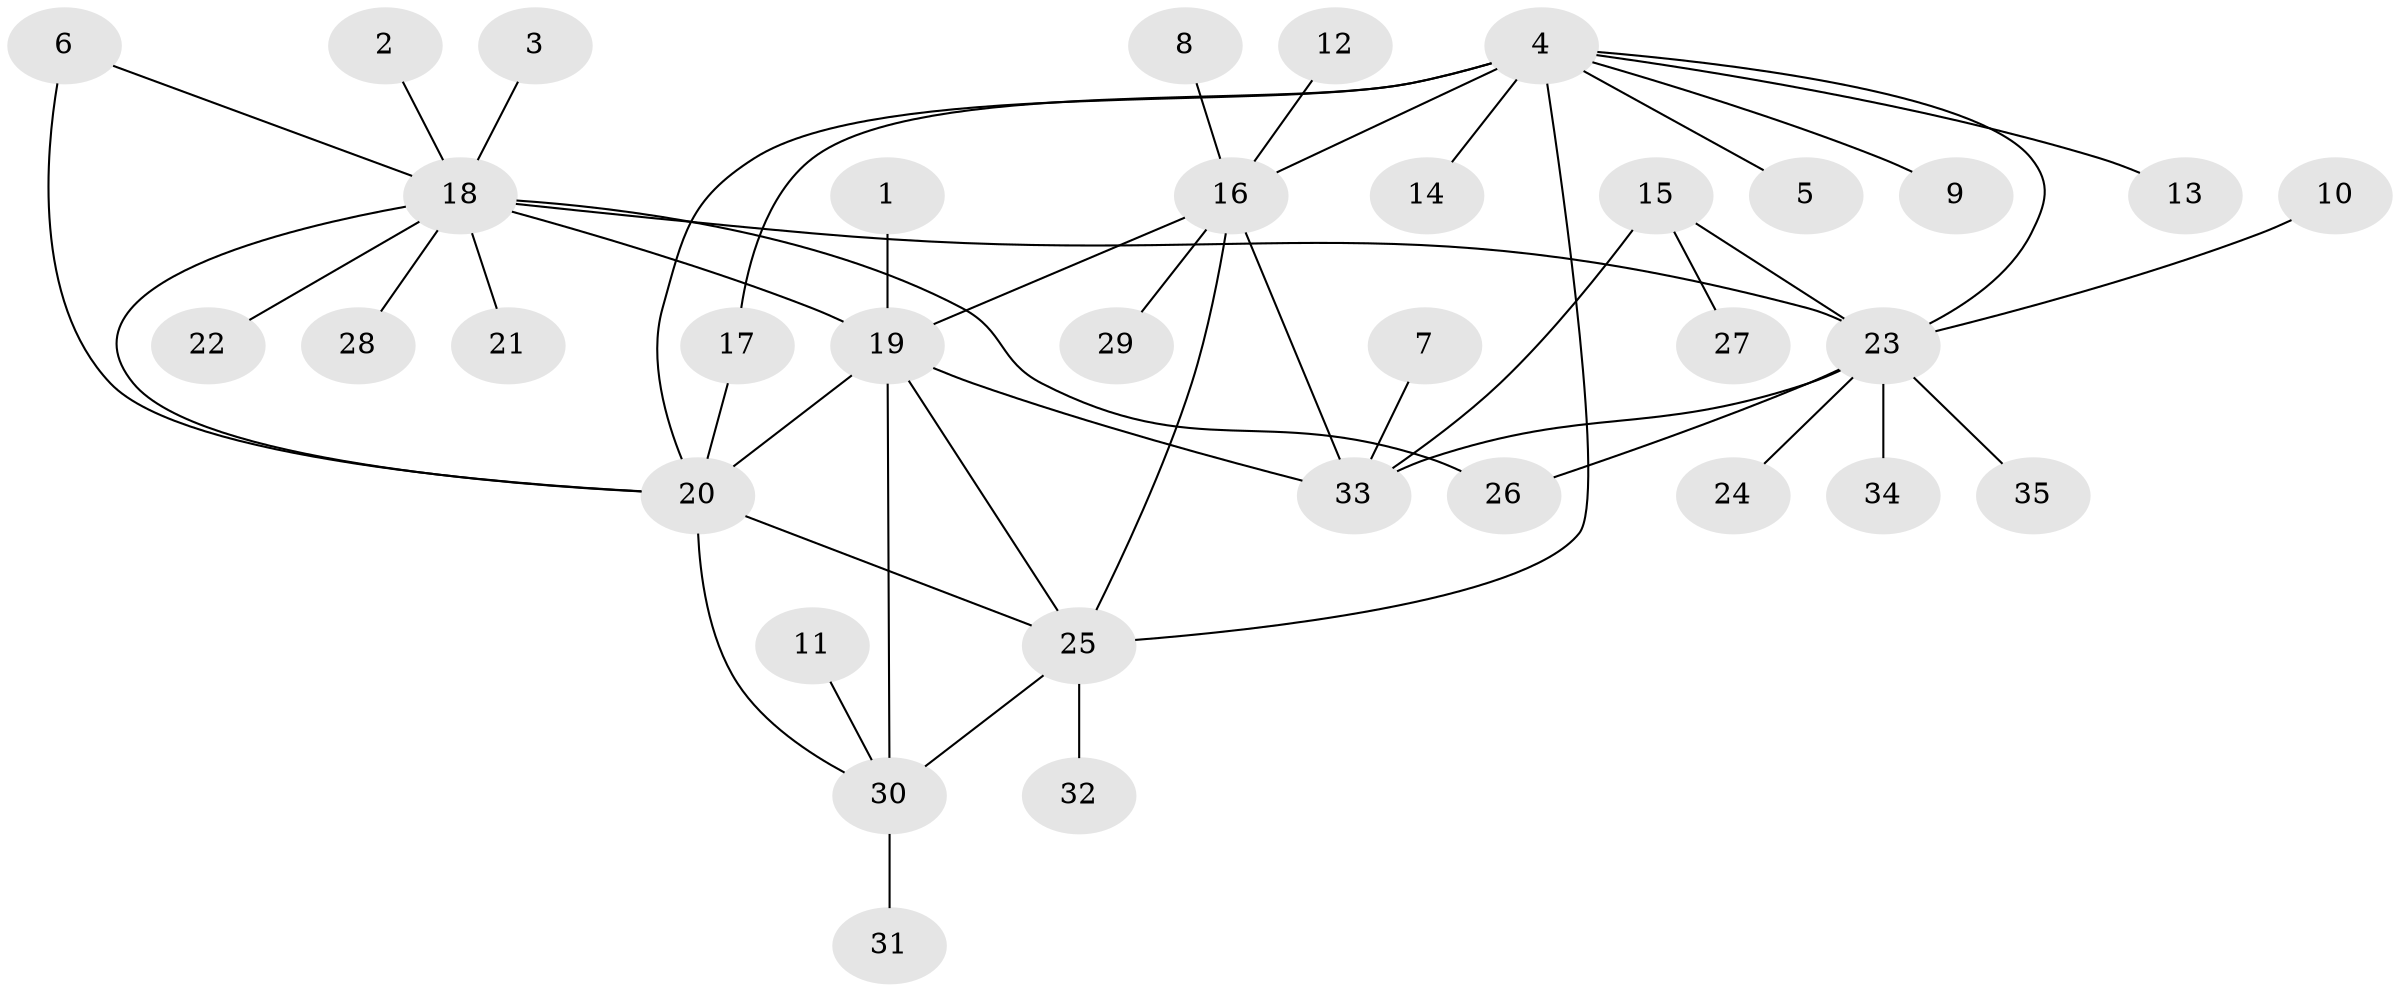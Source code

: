 // original degree distribution, {7: 0.07142857142857142, 2: 0.18571428571428572, 5: 0.02857142857142857, 8: 0.014285714285714285, 4: 0.02857142857142857, 6: 0.02857142857142857, 11: 0.02857142857142857, 3: 0.05714285714285714, 1: 0.5571428571428572}
// Generated by graph-tools (version 1.1) at 2025/26/03/09/25 03:26:48]
// undirected, 35 vertices, 48 edges
graph export_dot {
graph [start="1"]
  node [color=gray90,style=filled];
  1;
  2;
  3;
  4;
  5;
  6;
  7;
  8;
  9;
  10;
  11;
  12;
  13;
  14;
  15;
  16;
  17;
  18;
  19;
  20;
  21;
  22;
  23;
  24;
  25;
  26;
  27;
  28;
  29;
  30;
  31;
  32;
  33;
  34;
  35;
  1 -- 19 [weight=1.0];
  2 -- 18 [weight=1.0];
  3 -- 18 [weight=1.0];
  4 -- 5 [weight=1.0];
  4 -- 9 [weight=1.0];
  4 -- 13 [weight=1.0];
  4 -- 14 [weight=1.0];
  4 -- 16 [weight=1.0];
  4 -- 17 [weight=1.0];
  4 -- 20 [weight=1.0];
  4 -- 23 [weight=1.0];
  4 -- 25 [weight=1.0];
  6 -- 18 [weight=1.0];
  6 -- 20 [weight=1.0];
  7 -- 33 [weight=1.0];
  8 -- 16 [weight=1.0];
  10 -- 23 [weight=1.0];
  11 -- 30 [weight=1.0];
  12 -- 16 [weight=1.0];
  15 -- 23 [weight=1.0];
  15 -- 27 [weight=1.0];
  15 -- 33 [weight=1.0];
  16 -- 19 [weight=2.0];
  16 -- 25 [weight=2.0];
  16 -- 29 [weight=1.0];
  16 -- 33 [weight=1.0];
  17 -- 20 [weight=1.0];
  18 -- 19 [weight=1.0];
  18 -- 20 [weight=1.0];
  18 -- 21 [weight=1.0];
  18 -- 22 [weight=1.0];
  18 -- 23 [weight=1.0];
  18 -- 26 [weight=1.0];
  18 -- 28 [weight=1.0];
  19 -- 20 [weight=1.0];
  19 -- 25 [weight=1.0];
  19 -- 30 [weight=1.0];
  19 -- 33 [weight=1.0];
  20 -- 25 [weight=1.0];
  20 -- 30 [weight=1.0];
  23 -- 24 [weight=1.0];
  23 -- 26 [weight=1.0];
  23 -- 33 [weight=1.0];
  23 -- 34 [weight=1.0];
  23 -- 35 [weight=1.0];
  25 -- 30 [weight=1.0];
  25 -- 32 [weight=1.0];
  30 -- 31 [weight=1.0];
}

